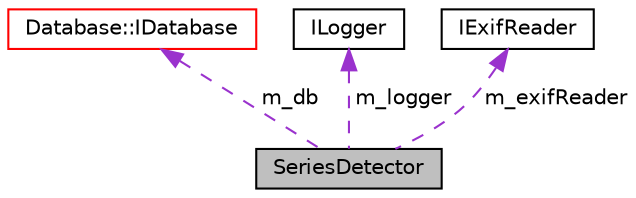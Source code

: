 digraph "SeriesDetector"
{
 // LATEX_PDF_SIZE
  edge [fontname="Helvetica",fontsize="10",labelfontname="Helvetica",labelfontsize="10"];
  node [fontname="Helvetica",fontsize="10",shape=record];
  Node1 [label="SeriesDetector",height=0.2,width=0.4,color="black", fillcolor="grey75", style="filled", fontcolor="black",tooltip=" "];
  Node2 -> Node1 [dir="back",color="darkorchid3",fontsize="10",style="dashed",label=" m_db" ,fontname="Helvetica"];
  Node2 [label="Database::IDatabase",height=0.2,width=0.4,color="red", fillcolor="white", style="filled",URL="$struct_database_1_1_i_database.html",tooltip=" "];
  Node4 -> Node1 [dir="back",color="darkorchid3",fontsize="10",style="dashed",label=" m_logger" ,fontname="Helvetica"];
  Node4 [label="ILogger",height=0.2,width=0.4,color="black", fillcolor="white", style="filled",URL="$struct_i_logger.html",tooltip=" "];
  Node5 -> Node1 [dir="back",color="darkorchid3",fontsize="10",style="dashed",label=" m_exifReader" ,fontname="Helvetica"];
  Node5 [label="IExifReader",height=0.2,width=0.4,color="black", fillcolor="white", style="filled",URL="$struct_i_exif_reader.html",tooltip=" "];
}
